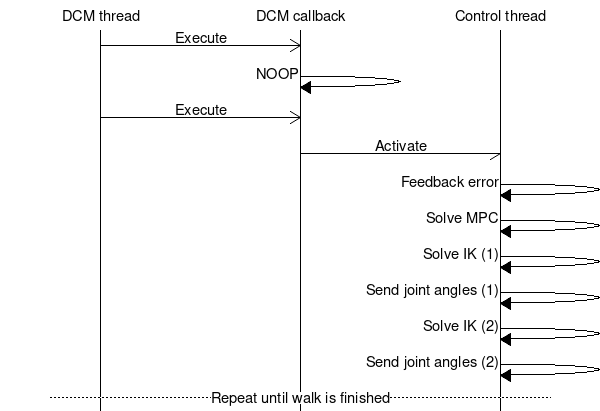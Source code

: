 msc {
    dcm [label="DCM thread"], cb [label="DCM callback"], ct [label="Control thread"];
    dcm =>> cb [label = "Execute"];
    cb  =>  cb [label = "NOOP"];
    dcm =>> cb [label = "Execute"];
    cb  ->  ct [label = "Activate"];
    ct  =>  ct [label = "Feedback error"];
    ct  =>  ct [label = "Solve MPC"];
    ct  =>  ct [label = "Solve IK (1)"];
    ct  =>  ct [label = "Send joint angles (1)"];
    ct  =>  ct [label = "Solve IK (2)"];
    ct  =>  ct [label = "Send joint angles (2)"];
    ---        [ label = "Repeat until walk is finished"];
}
